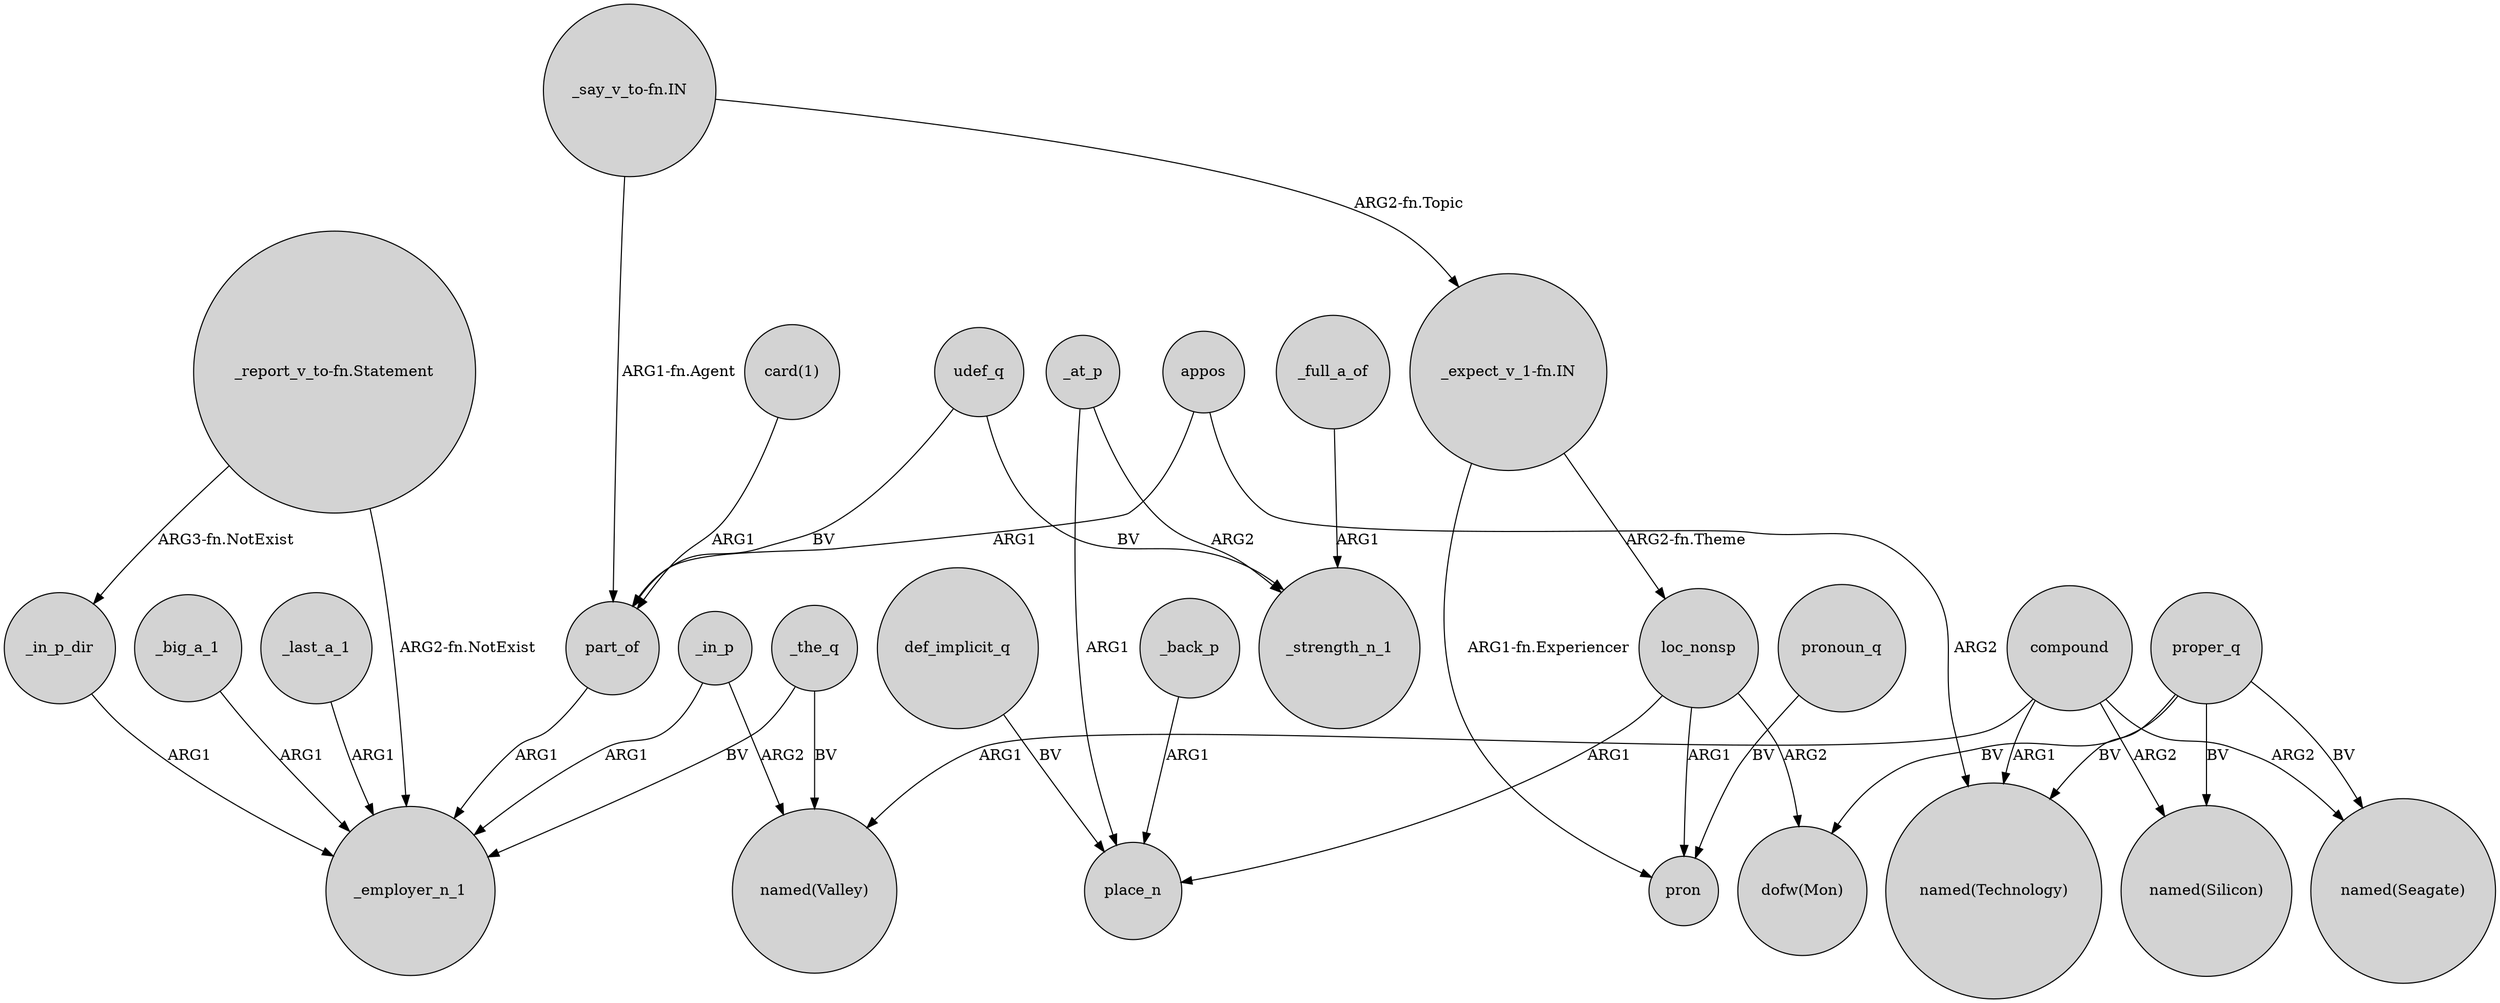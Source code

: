 digraph {
	node [shape=circle style=filled]
	"_report_v_to-fn.Statement" -> _in_p_dir [label="ARG3-fn.NotExist"]
	udef_q -> part_of [label=BV]
	_big_a_1 -> _employer_n_1 [label=ARG1]
	_in_p -> _employer_n_1 [label=ARG1]
	loc_nonsp -> pron [label=ARG1]
	udef_q -> _strength_n_1 [label=BV]
	"_expect_v_1-fn.IN" -> loc_nonsp [label="ARG2-fn.Theme"]
	"_report_v_to-fn.Statement" -> _employer_n_1 [label="ARG2-fn.NotExist"]
	_in_p_dir -> _employer_n_1 [label=ARG1]
	_last_a_1 -> _employer_n_1 [label=ARG1]
	compound -> "named(Technology)" [label=ARG1]
	"_say_v_to-fn.IN" -> part_of [label="ARG1-fn.Agent"]
	def_implicit_q -> place_n [label=BV]
	appos -> part_of [label=ARG1]
	loc_nonsp -> place_n [label=ARG1]
	proper_q -> "named(Seagate)" [label=BV]
	appos -> "named(Technology)" [label=ARG2]
	part_of -> _employer_n_1 [label=ARG1]
	pronoun_q -> pron [label=BV]
	compound -> "named(Silicon)" [label=ARG2]
	_the_q -> "named(Valley)" [label=BV]
	proper_q -> "dofw(Mon)" [label=BV]
	compound -> "named(Valley)" [label=ARG1]
	_at_p -> _strength_n_1 [label=ARG2]
	"card(1)" -> part_of [label=ARG1]
	"_expect_v_1-fn.IN" -> pron [label="ARG1-fn.Experiencer"]
	loc_nonsp -> "dofw(Mon)" [label=ARG2]
	_in_p -> "named(Valley)" [label=ARG2]
	proper_q -> "named(Technology)" [label=BV]
	_back_p -> place_n [label=ARG1]
	"_say_v_to-fn.IN" -> "_expect_v_1-fn.IN" [label="ARG2-fn.Topic"]
	proper_q -> "named(Silicon)" [label=BV]
	_full_a_of -> _strength_n_1 [label=ARG1]
	compound -> "named(Seagate)" [label=ARG2]
	_at_p -> place_n [label=ARG1]
	_the_q -> _employer_n_1 [label=BV]
}
